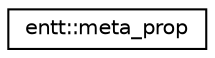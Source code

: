 digraph "Graphical Class Hierarchy"
{
 // LATEX_PDF_SIZE
  edge [fontname="Helvetica",fontsize="10",labelfontname="Helvetica",labelfontsize="10"];
  node [fontname="Helvetica",fontsize="10",shape=record];
  rankdir="LR";
  Node0 [label="entt::meta_prop",height=0.2,width=0.4,color="black", fillcolor="white", style="filled",URL="$structentt_1_1meta__prop.html",tooltip="Opaque wrapper for properties of any type."];
}
